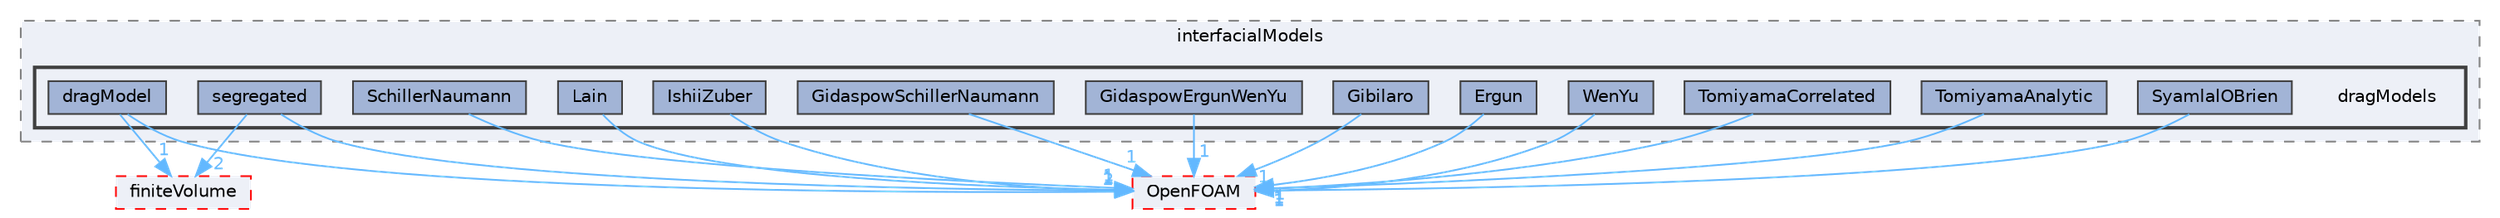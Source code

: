 digraph "src/phaseSystemModels/twoPhaseEuler/twoPhaseSystem/interfacialModels/dragModels"
{
 // LATEX_PDF_SIZE
  bgcolor="transparent";
  edge [fontname=Helvetica,fontsize=10,labelfontname=Helvetica,labelfontsize=10];
  node [fontname=Helvetica,fontsize=10,shape=box,height=0.2,width=0.4];
  compound=true
  subgraph clusterdir_e8eee81cc7e4f9cbfe1fba61f3562479 {
    graph [ bgcolor="#edf0f7", pencolor="grey50", label="interfacialModels", fontname=Helvetica,fontsize=10 style="filled,dashed", URL="dir_e8eee81cc7e4f9cbfe1fba61f3562479.html",tooltip=""]
  subgraph clusterdir_b837bcfd13fa7ab2eb36015b2b5fd0b5 {
    graph [ bgcolor="#edf0f7", pencolor="grey25", label="", fontname=Helvetica,fontsize=10 style="filled,bold", URL="dir_b837bcfd13fa7ab2eb36015b2b5fd0b5.html",tooltip=""]
    dir_b837bcfd13fa7ab2eb36015b2b5fd0b5 [shape=plaintext, label="dragModels"];
  dir_48fb75dff152f76612e11721b2f96dd3 [label="dragModel", fillcolor="#a2b4d6", color="grey25", style="filled", URL="dir_48fb75dff152f76612e11721b2f96dd3.html",tooltip=""];
  dir_e1528bb7fd83c1889634176146be0e17 [label="Ergun", fillcolor="#a2b4d6", color="grey25", style="filled", URL="dir_e1528bb7fd83c1889634176146be0e17.html",tooltip=""];
  dir_45eef4a4445a55d97843b3a0f2bd8fb0 [label="Gibilaro", fillcolor="#a2b4d6", color="grey25", style="filled", URL="dir_45eef4a4445a55d97843b3a0f2bd8fb0.html",tooltip=""];
  dir_06ab7b5b2baaa286e0c729644263b277 [label="GidaspowErgunWenYu", fillcolor="#a2b4d6", color="grey25", style="filled", URL="dir_06ab7b5b2baaa286e0c729644263b277.html",tooltip=""];
  dir_7954926a95a1cf9a63ccc173c6db88de [label="GidaspowSchillerNaumann", fillcolor="#a2b4d6", color="grey25", style="filled", URL="dir_7954926a95a1cf9a63ccc173c6db88de.html",tooltip=""];
  dir_09a3d575712a886d2004adad01a26e38 [label="IshiiZuber", fillcolor="#a2b4d6", color="grey25", style="filled", URL="dir_09a3d575712a886d2004adad01a26e38.html",tooltip=""];
  dir_f787f5ca0313cd63990eb4cbcac57424 [label="Lain", fillcolor="#a2b4d6", color="grey25", style="filled", URL="dir_f787f5ca0313cd63990eb4cbcac57424.html",tooltip=""];
  dir_f818df2a09d9d2563a9e2851c0f73fb9 [label="SchillerNaumann", fillcolor="#a2b4d6", color="grey25", style="filled", URL="dir_f818df2a09d9d2563a9e2851c0f73fb9.html",tooltip=""];
  dir_f79c3fb2733bcd75f486d7e01523591d [label="segregated", fillcolor="#a2b4d6", color="grey25", style="filled", URL="dir_f79c3fb2733bcd75f486d7e01523591d.html",tooltip=""];
  dir_22cf96f621a39cabd4bfd65515f2dd7d [label="SyamlalOBrien", fillcolor="#a2b4d6", color="grey25", style="filled", URL="dir_22cf96f621a39cabd4bfd65515f2dd7d.html",tooltip=""];
  dir_5a7c958436829bd1a2b5e54200c5364a [label="TomiyamaAnalytic", fillcolor="#a2b4d6", color="grey25", style="filled", URL="dir_5a7c958436829bd1a2b5e54200c5364a.html",tooltip=""];
  dir_ba6a343499df9224c276ecd166af1883 [label="TomiyamaCorrelated", fillcolor="#a2b4d6", color="grey25", style="filled", URL="dir_ba6a343499df9224c276ecd166af1883.html",tooltip=""];
  dir_e8f23a83b152faee2c2e1aebfa12cb8a [label="WenYu", fillcolor="#a2b4d6", color="grey25", style="filled", URL="dir_e8f23a83b152faee2c2e1aebfa12cb8a.html",tooltip=""];
  }
  }
  dir_9bd15774b555cf7259a6fa18f99fe99b [label="finiteVolume", fillcolor="#edf0f7", color="red", style="filled,dashed", URL="dir_9bd15774b555cf7259a6fa18f99fe99b.html",tooltip=""];
  dir_c5473ff19b20e6ec4dfe5c310b3778a8 [label="OpenFOAM", fillcolor="#edf0f7", color="red", style="filled,dashed", URL="dir_c5473ff19b20e6ec4dfe5c310b3778a8.html",tooltip=""];
  dir_48fb75dff152f76612e11721b2f96dd3->dir_9bd15774b555cf7259a6fa18f99fe99b [headlabel="1", labeldistance=1.5 headhref="dir_001041_001387.html" href="dir_001041_001387.html" color="steelblue1" fontcolor="steelblue1"];
  dir_48fb75dff152f76612e11721b2f96dd3->dir_c5473ff19b20e6ec4dfe5c310b3778a8 [headlabel="2", labeldistance=1.5 headhref="dir_001041_002695.html" href="dir_001041_002695.html" color="steelblue1" fontcolor="steelblue1"];
  dir_e1528bb7fd83c1889634176146be0e17->dir_c5473ff19b20e6ec4dfe5c310b3778a8 [headlabel="1", labeldistance=1.5 headhref="dir_001180_002695.html" href="dir_001180_002695.html" color="steelblue1" fontcolor="steelblue1"];
  dir_45eef4a4445a55d97843b3a0f2bd8fb0->dir_c5473ff19b20e6ec4dfe5c310b3778a8 [headlabel="1", labeldistance=1.5 headhref="dir_001634_002695.html" href="dir_001634_002695.html" color="steelblue1" fontcolor="steelblue1"];
  dir_06ab7b5b2baaa286e0c729644263b277->dir_c5473ff19b20e6ec4dfe5c310b3778a8 [headlabel="1", labeldistance=1.5 headhref="dir_001641_002695.html" href="dir_001641_002695.html" color="steelblue1" fontcolor="steelblue1"];
  dir_7954926a95a1cf9a63ccc173c6db88de->dir_c5473ff19b20e6ec4dfe5c310b3778a8 [headlabel="1", labeldistance=1.5 headhref="dir_001644_002695.html" href="dir_001644_002695.html" color="steelblue1" fontcolor="steelblue1"];
  dir_09a3d575712a886d2004adad01a26e38->dir_c5473ff19b20e6ec4dfe5c310b3778a8 [headlabel="1", labeldistance=1.5 headhref="dir_001974_002695.html" href="dir_001974_002695.html" color="steelblue1" fontcolor="steelblue1"];
  dir_f787f5ca0313cd63990eb4cbcac57424->dir_c5473ff19b20e6ec4dfe5c310b3778a8 [headlabel="1", labeldistance=1.5 headhref="dir_002074_002695.html" href="dir_002074_002695.html" color="steelblue1" fontcolor="steelblue1"];
  dir_f818df2a09d9d2563a9e2851c0f73fb9->dir_c5473ff19b20e6ec4dfe5c310b3778a8 [headlabel="1", labeldistance=1.5 headhref="dir_003438_002695.html" href="dir_003438_002695.html" color="steelblue1" fontcolor="steelblue1"];
  dir_f79c3fb2733bcd75f486d7e01523591d->dir_9bd15774b555cf7259a6fa18f99fe99b [headlabel="2", labeldistance=1.5 headhref="dir_003471_001387.html" href="dir_003471_001387.html" color="steelblue1" fontcolor="steelblue1"];
  dir_f79c3fb2733bcd75f486d7e01523591d->dir_c5473ff19b20e6ec4dfe5c310b3778a8 [headlabel="1", labeldistance=1.5 headhref="dir_003471_002695.html" href="dir_003471_002695.html" color="steelblue1" fontcolor="steelblue1"];
  dir_22cf96f621a39cabd4bfd65515f2dd7d->dir_c5473ff19b20e6ec4dfe5c310b3778a8 [headlabel="1", labeldistance=1.5 headhref="dir_003910_002695.html" href="dir_003910_002695.html" color="steelblue1" fontcolor="steelblue1"];
  dir_5a7c958436829bd1a2b5e54200c5364a->dir_c5473ff19b20e6ec4dfe5c310b3778a8 [headlabel="1", labeldistance=1.5 headhref="dir_004055_002695.html" href="dir_004055_002695.html" color="steelblue1" fontcolor="steelblue1"];
  dir_ba6a343499df9224c276ecd166af1883->dir_c5473ff19b20e6ec4dfe5c310b3778a8 [headlabel="1", labeldistance=1.5 headhref="dir_004059_002695.html" href="dir_004059_002695.html" color="steelblue1" fontcolor="steelblue1"];
  dir_e8f23a83b152faee2c2e1aebfa12cb8a->dir_c5473ff19b20e6ec4dfe5c310b3778a8 [headlabel="1", labeldistance=1.5 headhref="dir_004404_002695.html" href="dir_004404_002695.html" color="steelblue1" fontcolor="steelblue1"];
}
